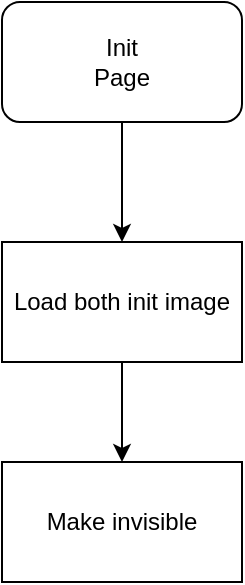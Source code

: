 <mxfile version="14.7.0" type="device"><diagram id="FA1g4oq-2_FNwu0URjBM" name="Page-1"><mxGraphModel dx="987" dy="497" grid="1" gridSize="10" guides="1" tooltips="1" connect="1" arrows="1" fold="1" page="1" pageScale="1" pageWidth="827" pageHeight="1169" math="0" shadow="0"><root><mxCell id="0"/><mxCell id="1" parent="0"/><mxCell id="qtnHUqKLONae383e5TrE-3" style="edgeStyle=orthogonalEdgeStyle;rounded=0;orthogonalLoop=1;jettySize=auto;html=1;exitX=0.5;exitY=1;exitDx=0;exitDy=0;entryX=0.5;entryY=0;entryDx=0;entryDy=0;" edge="1" parent="1" source="qtnHUqKLONae383e5TrE-1" target="qtnHUqKLONae383e5TrE-2"><mxGeometry relative="1" as="geometry"/></mxCell><mxCell id="qtnHUqKLONae383e5TrE-1" value="Init&lt;br&gt;Page" style="rounded=1;whiteSpace=wrap;html=1;" vertex="1" parent="1"><mxGeometry x="340" y="20" width="120" height="60" as="geometry"/></mxCell><mxCell id="qtnHUqKLONae383e5TrE-5" style="edgeStyle=orthogonalEdgeStyle;rounded=0;orthogonalLoop=1;jettySize=auto;html=1;exitX=0.5;exitY=1;exitDx=0;exitDy=0;" edge="1" parent="1" source="qtnHUqKLONae383e5TrE-2" target="qtnHUqKLONae383e5TrE-4"><mxGeometry relative="1" as="geometry"/></mxCell><mxCell id="qtnHUqKLONae383e5TrE-2" value="Load both init image" style="rounded=0;whiteSpace=wrap;html=1;" vertex="1" parent="1"><mxGeometry x="340" y="140" width="120" height="60" as="geometry"/></mxCell><mxCell id="qtnHUqKLONae383e5TrE-4" value="Make invisible" style="rounded=0;whiteSpace=wrap;html=1;" vertex="1" parent="1"><mxGeometry x="340" y="250" width="120" height="60" as="geometry"/></mxCell></root></mxGraphModel></diagram></mxfile>